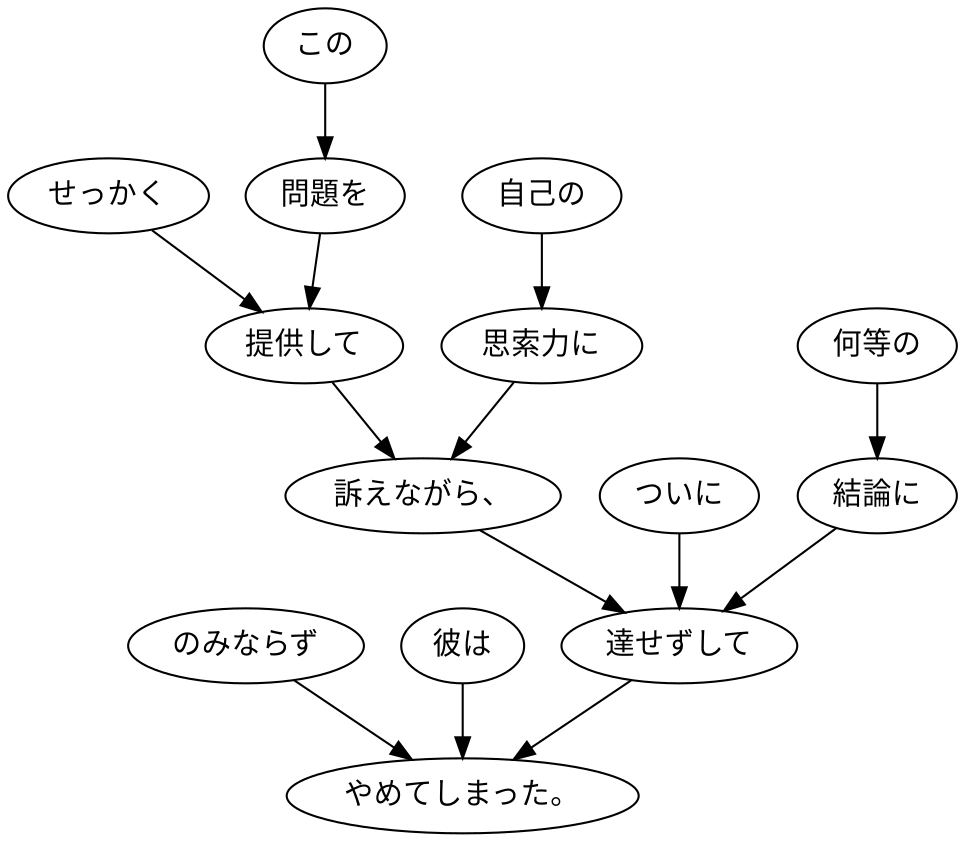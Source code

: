 digraph graph6376 {
	node0 [label="のみならず"];
	node1 [label="彼は"];
	node2 [label="せっかく"];
	node3 [label="この"];
	node4 [label="問題を"];
	node5 [label="提供して"];
	node6 [label="自己の"];
	node7 [label="思索力に"];
	node8 [label="訴えながら、"];
	node9 [label="ついに"];
	node10 [label="何等の"];
	node11 [label="結論に"];
	node12 [label="達せずして"];
	node13 [label="やめてしまった。"];
	node0 -> node13;
	node1 -> node13;
	node2 -> node5;
	node3 -> node4;
	node4 -> node5;
	node5 -> node8;
	node6 -> node7;
	node7 -> node8;
	node8 -> node12;
	node9 -> node12;
	node10 -> node11;
	node11 -> node12;
	node12 -> node13;
}
